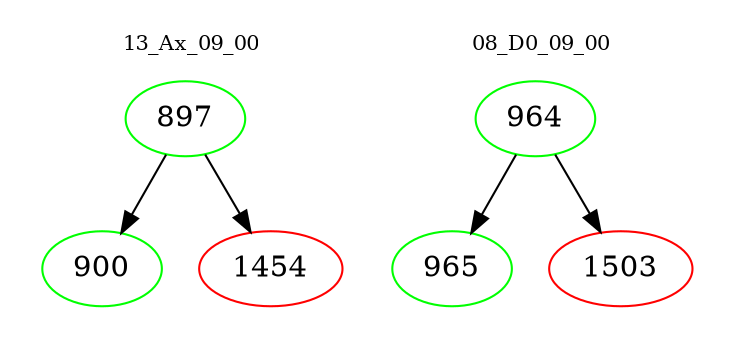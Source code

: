 digraph{
subgraph cluster_0 {
color = white
label = "13_Ax_09_00";
fontsize=10;
T0_897 [label="897", color="green"]
T0_897 -> T0_900 [color="black"]
T0_900 [label="900", color="green"]
T0_897 -> T0_1454 [color="black"]
T0_1454 [label="1454", color="red"]
}
subgraph cluster_1 {
color = white
label = "08_D0_09_00";
fontsize=10;
T1_964 [label="964", color="green"]
T1_964 -> T1_965 [color="black"]
T1_965 [label="965", color="green"]
T1_964 -> T1_1503 [color="black"]
T1_1503 [label="1503", color="red"]
}
}
